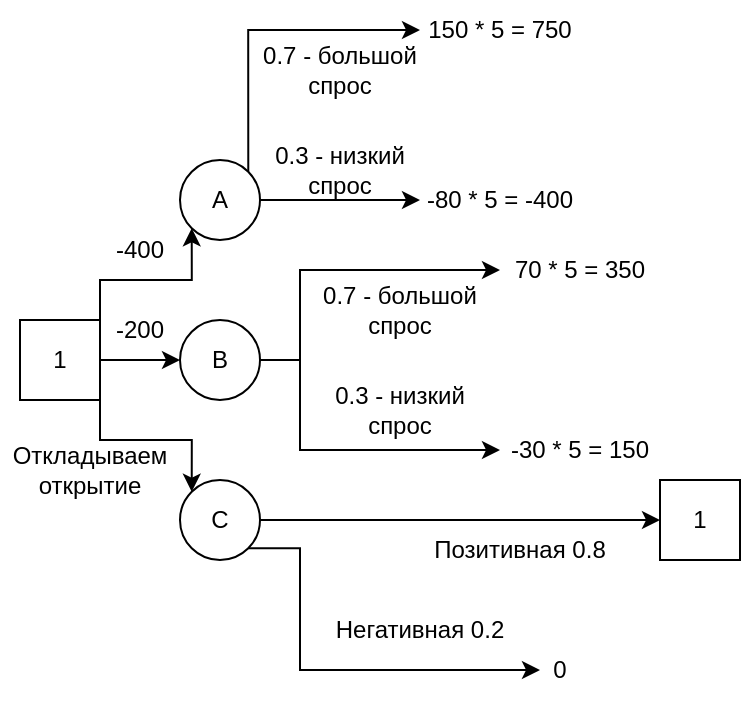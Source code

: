 <mxfile version="21.1.2" type="github">
  <diagram name="Страница 1" id="XMSDh3Ag2Xe2g-SVvd6X">
    <mxGraphModel dx="954" dy="648" grid="1" gridSize="10" guides="1" tooltips="1" connect="1" arrows="1" fold="1" page="1" pageScale="1" pageWidth="827" pageHeight="1169" math="0" shadow="0">
      <root>
        <mxCell id="0" />
        <mxCell id="1" parent="0" />
        <mxCell id="iBDUrOjcWUxjxp99Zuq8-5" value="" style="edgeStyle=orthogonalEdgeStyle;rounded=0;orthogonalLoop=1;jettySize=auto;html=1;" edge="1" parent="1" source="iBDUrOjcWUxjxp99Zuq8-1" target="iBDUrOjcWUxjxp99Zuq8-3">
          <mxGeometry relative="1" as="geometry" />
        </mxCell>
        <mxCell id="iBDUrOjcWUxjxp99Zuq8-6" style="edgeStyle=orthogonalEdgeStyle;rounded=0;orthogonalLoop=1;jettySize=auto;html=1;exitX=1;exitY=0;exitDx=0;exitDy=0;entryX=0;entryY=1;entryDx=0;entryDy=0;" edge="1" parent="1" source="iBDUrOjcWUxjxp99Zuq8-1" target="iBDUrOjcWUxjxp99Zuq8-2">
          <mxGeometry relative="1" as="geometry" />
        </mxCell>
        <mxCell id="iBDUrOjcWUxjxp99Zuq8-7" style="edgeStyle=orthogonalEdgeStyle;rounded=0;orthogonalLoop=1;jettySize=auto;html=1;exitX=1;exitY=1;exitDx=0;exitDy=0;entryX=0;entryY=0;entryDx=0;entryDy=0;" edge="1" parent="1" source="iBDUrOjcWUxjxp99Zuq8-1" target="iBDUrOjcWUxjxp99Zuq8-4">
          <mxGeometry relative="1" as="geometry" />
        </mxCell>
        <mxCell id="iBDUrOjcWUxjxp99Zuq8-1" value="1" style="rounded=0;whiteSpace=wrap;html=1;" vertex="1" parent="1">
          <mxGeometry x="80" y="240" width="40" height="40" as="geometry" />
        </mxCell>
        <mxCell id="iBDUrOjcWUxjxp99Zuq8-15" style="edgeStyle=orthogonalEdgeStyle;rounded=0;orthogonalLoop=1;jettySize=auto;html=1;exitX=1;exitY=0;exitDx=0;exitDy=0;entryX=0;entryY=0.5;entryDx=0;entryDy=0;" edge="1" parent="1" source="iBDUrOjcWUxjxp99Zuq8-2" target="iBDUrOjcWUxjxp99Zuq8-14">
          <mxGeometry relative="1" as="geometry">
            <Array as="points">
              <mxPoint x="194" y="95" />
            </Array>
          </mxGeometry>
        </mxCell>
        <mxCell id="iBDUrOjcWUxjxp99Zuq8-17" style="edgeStyle=orthogonalEdgeStyle;rounded=0;orthogonalLoop=1;jettySize=auto;html=1;exitX=1;exitY=0.5;exitDx=0;exitDy=0;entryX=0;entryY=0.5;entryDx=0;entryDy=0;" edge="1" parent="1" source="iBDUrOjcWUxjxp99Zuq8-2" target="iBDUrOjcWUxjxp99Zuq8-16">
          <mxGeometry relative="1" as="geometry" />
        </mxCell>
        <mxCell id="iBDUrOjcWUxjxp99Zuq8-2" value="A" style="ellipse;whiteSpace=wrap;html=1;aspect=fixed;" vertex="1" parent="1">
          <mxGeometry x="160" y="160" width="40" height="40" as="geometry" />
        </mxCell>
        <mxCell id="iBDUrOjcWUxjxp99Zuq8-23" style="edgeStyle=orthogonalEdgeStyle;rounded=0;orthogonalLoop=1;jettySize=auto;html=1;entryX=0;entryY=0.5;entryDx=0;entryDy=0;" edge="1" parent="1" source="iBDUrOjcWUxjxp99Zuq8-3" target="iBDUrOjcWUxjxp99Zuq8-21">
          <mxGeometry relative="1" as="geometry">
            <Array as="points">
              <mxPoint x="220" y="260" />
              <mxPoint x="220" y="215" />
            </Array>
          </mxGeometry>
        </mxCell>
        <mxCell id="iBDUrOjcWUxjxp99Zuq8-24" style="edgeStyle=orthogonalEdgeStyle;rounded=0;orthogonalLoop=1;jettySize=auto;html=1;entryX=0;entryY=0.5;entryDx=0;entryDy=0;" edge="1" parent="1" source="iBDUrOjcWUxjxp99Zuq8-3" target="iBDUrOjcWUxjxp99Zuq8-22">
          <mxGeometry relative="1" as="geometry">
            <Array as="points">
              <mxPoint x="220" y="260" />
              <mxPoint x="220" y="305" />
            </Array>
          </mxGeometry>
        </mxCell>
        <mxCell id="iBDUrOjcWUxjxp99Zuq8-3" value="B" style="ellipse;whiteSpace=wrap;html=1;aspect=fixed;" vertex="1" parent="1">
          <mxGeometry x="160" y="240" width="40" height="40" as="geometry" />
        </mxCell>
        <mxCell id="iBDUrOjcWUxjxp99Zuq8-28" style="edgeStyle=orthogonalEdgeStyle;rounded=0;orthogonalLoop=1;jettySize=auto;html=1;exitX=1;exitY=1;exitDx=0;exitDy=0;entryX=0;entryY=0.5;entryDx=0;entryDy=0;" edge="1" parent="1" source="iBDUrOjcWUxjxp99Zuq8-4" target="iBDUrOjcWUxjxp99Zuq8-27">
          <mxGeometry relative="1" as="geometry">
            <Array as="points">
              <mxPoint x="220" y="354" />
              <mxPoint x="220" y="415" />
            </Array>
          </mxGeometry>
        </mxCell>
        <mxCell id="iBDUrOjcWUxjxp99Zuq8-30" style="edgeStyle=orthogonalEdgeStyle;rounded=0;orthogonalLoop=1;jettySize=auto;html=1;exitX=1;exitY=0.5;exitDx=0;exitDy=0;entryX=0;entryY=0.5;entryDx=0;entryDy=0;" edge="1" parent="1" source="iBDUrOjcWUxjxp99Zuq8-4" target="iBDUrOjcWUxjxp99Zuq8-29">
          <mxGeometry relative="1" as="geometry" />
        </mxCell>
        <mxCell id="iBDUrOjcWUxjxp99Zuq8-4" value="C" style="ellipse;whiteSpace=wrap;html=1;aspect=fixed;" vertex="1" parent="1">
          <mxGeometry x="160" y="320" width="40" height="40" as="geometry" />
        </mxCell>
        <mxCell id="iBDUrOjcWUxjxp99Zuq8-8" value="-400" style="text;html=1;strokeColor=none;fillColor=none;align=center;verticalAlign=middle;whiteSpace=wrap;rounded=0;" vertex="1" parent="1">
          <mxGeometry x="110" y="190" width="60" height="30" as="geometry" />
        </mxCell>
        <mxCell id="iBDUrOjcWUxjxp99Zuq8-9" value="-200" style="text;html=1;strokeColor=none;fillColor=none;align=center;verticalAlign=middle;whiteSpace=wrap;rounded=0;" vertex="1" parent="1">
          <mxGeometry x="110" y="230" width="60" height="30" as="geometry" />
        </mxCell>
        <mxCell id="iBDUrOjcWUxjxp99Zuq8-10" value="Откладываем открытие" style="text;html=1;strokeColor=none;fillColor=none;align=center;verticalAlign=middle;whiteSpace=wrap;rounded=0;" vertex="1" parent="1">
          <mxGeometry x="70" y="300" width="90" height="30" as="geometry" />
        </mxCell>
        <mxCell id="iBDUrOjcWUxjxp99Zuq8-12" value="0.7 - большой спрос" style="text;html=1;strokeColor=none;fillColor=none;align=center;verticalAlign=middle;whiteSpace=wrap;rounded=0;" vertex="1" parent="1">
          <mxGeometry x="200" y="100" width="80" height="30" as="geometry" />
        </mxCell>
        <mxCell id="iBDUrOjcWUxjxp99Zuq8-13" value="0.3 - низкий спрос" style="text;html=1;strokeColor=none;fillColor=none;align=center;verticalAlign=middle;whiteSpace=wrap;rounded=0;" vertex="1" parent="1">
          <mxGeometry x="200" y="150" width="80" height="30" as="geometry" />
        </mxCell>
        <mxCell id="iBDUrOjcWUxjxp99Zuq8-14" value="150 * 5 = 750" style="text;html=1;strokeColor=none;fillColor=none;align=center;verticalAlign=middle;whiteSpace=wrap;rounded=0;" vertex="1" parent="1">
          <mxGeometry x="280" y="80" width="80" height="30" as="geometry" />
        </mxCell>
        <mxCell id="iBDUrOjcWUxjxp99Zuq8-16" value="-80 * 5 = -400" style="text;html=1;strokeColor=none;fillColor=none;align=center;verticalAlign=middle;whiteSpace=wrap;rounded=0;" vertex="1" parent="1">
          <mxGeometry x="280" y="165" width="80" height="30" as="geometry" />
        </mxCell>
        <mxCell id="iBDUrOjcWUxjxp99Zuq8-19" value="0.7 - большой спрос" style="text;html=1;strokeColor=none;fillColor=none;align=center;verticalAlign=middle;whiteSpace=wrap;rounded=0;" vertex="1" parent="1">
          <mxGeometry x="230" y="220" width="80" height="30" as="geometry" />
        </mxCell>
        <mxCell id="iBDUrOjcWUxjxp99Zuq8-20" value="0.3 - низкий спрос" style="text;html=1;strokeColor=none;fillColor=none;align=center;verticalAlign=middle;whiteSpace=wrap;rounded=0;" vertex="1" parent="1">
          <mxGeometry x="230" y="270" width="80" height="30" as="geometry" />
        </mxCell>
        <mxCell id="iBDUrOjcWUxjxp99Zuq8-21" value="70 * 5 = 350" style="text;html=1;strokeColor=none;fillColor=none;align=center;verticalAlign=middle;whiteSpace=wrap;rounded=0;" vertex="1" parent="1">
          <mxGeometry x="320" y="200" width="80" height="30" as="geometry" />
        </mxCell>
        <mxCell id="iBDUrOjcWUxjxp99Zuq8-22" value="-30 * 5 = 150" style="text;html=1;strokeColor=none;fillColor=none;align=center;verticalAlign=middle;whiteSpace=wrap;rounded=0;" vertex="1" parent="1">
          <mxGeometry x="320" y="290" width="80" height="30" as="geometry" />
        </mxCell>
        <mxCell id="iBDUrOjcWUxjxp99Zuq8-25" value="Позитивная 0.8" style="text;html=1;strokeColor=none;fillColor=none;align=center;verticalAlign=middle;whiteSpace=wrap;rounded=0;" vertex="1" parent="1">
          <mxGeometry x="270" y="340" width="120" height="30" as="geometry" />
        </mxCell>
        <mxCell id="iBDUrOjcWUxjxp99Zuq8-26" value="Негативная 0.2" style="text;html=1;strokeColor=none;fillColor=none;align=center;verticalAlign=middle;whiteSpace=wrap;rounded=0;" vertex="1" parent="1">
          <mxGeometry x="220" y="380" width="120" height="30" as="geometry" />
        </mxCell>
        <mxCell id="iBDUrOjcWUxjxp99Zuq8-27" value="0" style="text;html=1;strokeColor=none;fillColor=none;align=center;verticalAlign=middle;whiteSpace=wrap;rounded=0;" vertex="1" parent="1">
          <mxGeometry x="340" y="400" width="20" height="30" as="geometry" />
        </mxCell>
        <mxCell id="iBDUrOjcWUxjxp99Zuq8-29" value="1" style="rounded=0;whiteSpace=wrap;html=1;" vertex="1" parent="1">
          <mxGeometry x="400" y="320" width="40" height="40" as="geometry" />
        </mxCell>
      </root>
    </mxGraphModel>
  </diagram>
</mxfile>
